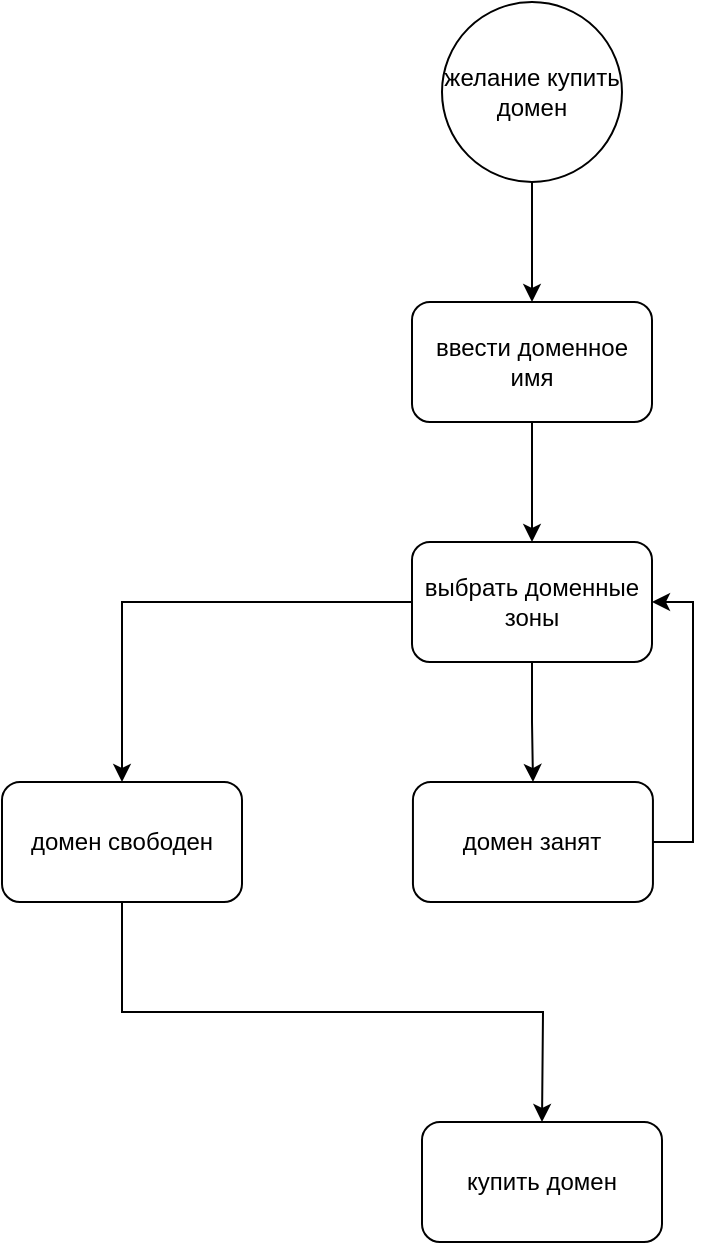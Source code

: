 <mxfile version="15.6.2" type="github">
  <diagram id="Uvce87NN2cfM5ST-oc0T" name="Page-1">
    <mxGraphModel dx="2261" dy="1085" grid="1" gridSize="10" guides="1" tooltips="1" connect="1" arrows="1" fold="1" page="1" pageScale="1" pageWidth="827" pageHeight="1169" math="0" shadow="0">
      <root>
        <mxCell id="0" />
        <mxCell id="1" parent="0" />
        <mxCell id="iSO3i4O-jlGwYRHFAoQ7-1" style="edgeStyle=orthogonalEdgeStyle;rounded=0;orthogonalLoop=1;jettySize=auto;html=1;exitX=0.5;exitY=1;exitDx=0;exitDy=0;entryX=0.5;entryY=0;entryDx=0;entryDy=0;" edge="1" parent="1" source="iSO3i4O-jlGwYRHFAoQ7-2" target="iSO3i4O-jlGwYRHFAoQ7-4">
          <mxGeometry relative="1" as="geometry" />
        </mxCell>
        <mxCell id="iSO3i4O-jlGwYRHFAoQ7-2" value="желание купить домен" style="ellipse;whiteSpace=wrap;html=1;aspect=fixed;" vertex="1" parent="1">
          <mxGeometry x="370" y="340" width="90" height="90" as="geometry" />
        </mxCell>
        <mxCell id="iSO3i4O-jlGwYRHFAoQ7-3" style="edgeStyle=orthogonalEdgeStyle;rounded=0;orthogonalLoop=1;jettySize=auto;html=1;exitX=0.5;exitY=1;exitDx=0;exitDy=0;" edge="1" parent="1" source="iSO3i4O-jlGwYRHFAoQ7-4" target="iSO3i4O-jlGwYRHFAoQ7-7">
          <mxGeometry relative="1" as="geometry">
            <mxPoint x="415" y="640" as="targetPoint" />
          </mxGeometry>
        </mxCell>
        <mxCell id="iSO3i4O-jlGwYRHFAoQ7-4" value="ввести доменное имя" style="rounded=1;whiteSpace=wrap;html=1;" vertex="1" parent="1">
          <mxGeometry x="355" y="490" width="120" height="60" as="geometry" />
        </mxCell>
        <mxCell id="iSO3i4O-jlGwYRHFAoQ7-5" style="edgeStyle=orthogonalEdgeStyle;rounded=0;orthogonalLoop=1;jettySize=auto;html=1;exitX=0.5;exitY=1;exitDx=0;exitDy=0;" edge="1" parent="1" source="iSO3i4O-jlGwYRHFAoQ7-7" target="iSO3i4O-jlGwYRHFAoQ7-9">
          <mxGeometry relative="1" as="geometry">
            <mxPoint x="415.471" y="760.0" as="targetPoint" />
          </mxGeometry>
        </mxCell>
        <mxCell id="iSO3i4O-jlGwYRHFAoQ7-6" style="edgeStyle=orthogonalEdgeStyle;rounded=0;orthogonalLoop=1;jettySize=auto;html=1;exitX=0;exitY=0.5;exitDx=0;exitDy=0;entryX=0.5;entryY=0;entryDx=0;entryDy=0;" edge="1" parent="1" source="iSO3i4O-jlGwYRHFAoQ7-7" target="iSO3i4O-jlGwYRHFAoQ7-11">
          <mxGeometry relative="1" as="geometry" />
        </mxCell>
        <mxCell id="iSO3i4O-jlGwYRHFAoQ7-7" value="выбрать доменные зоны" style="rounded=1;whiteSpace=wrap;html=1;" vertex="1" parent="1">
          <mxGeometry x="355" y="610" width="120" height="60" as="geometry" />
        </mxCell>
        <mxCell id="iSO3i4O-jlGwYRHFAoQ7-8" style="edgeStyle=orthogonalEdgeStyle;rounded=0;orthogonalLoop=1;jettySize=auto;html=1;exitX=1;exitY=0.5;exitDx=0;exitDy=0;entryX=1;entryY=0.5;entryDx=0;entryDy=0;" edge="1" parent="1" source="iSO3i4O-jlGwYRHFAoQ7-9" target="iSO3i4O-jlGwYRHFAoQ7-7">
          <mxGeometry relative="1" as="geometry" />
        </mxCell>
        <mxCell id="iSO3i4O-jlGwYRHFAoQ7-9" value="домен занят" style="rounded=1;whiteSpace=wrap;html=1;" vertex="1" parent="1">
          <mxGeometry x="355.471" y="730.0" width="120" height="60" as="geometry" />
        </mxCell>
        <mxCell id="iSO3i4O-jlGwYRHFAoQ7-10" style="edgeStyle=orthogonalEdgeStyle;rounded=0;orthogonalLoop=1;jettySize=auto;html=1;exitX=0.5;exitY=1;exitDx=0;exitDy=0;" edge="1" parent="1" source="iSO3i4O-jlGwYRHFAoQ7-11">
          <mxGeometry relative="1" as="geometry">
            <mxPoint x="420" y="900.0" as="targetPoint" />
          </mxGeometry>
        </mxCell>
        <mxCell id="iSO3i4O-jlGwYRHFAoQ7-11" value="домен свободен" style="rounded=1;whiteSpace=wrap;html=1;" vertex="1" parent="1">
          <mxGeometry x="150" y="730" width="120" height="60" as="geometry" />
        </mxCell>
        <mxCell id="iSO3i4O-jlGwYRHFAoQ7-12" value="купить домен" style="rounded=1;whiteSpace=wrap;html=1;" vertex="1" parent="1">
          <mxGeometry x="360" y="900" width="120" height="60" as="geometry" />
        </mxCell>
      </root>
    </mxGraphModel>
  </diagram>
</mxfile>
